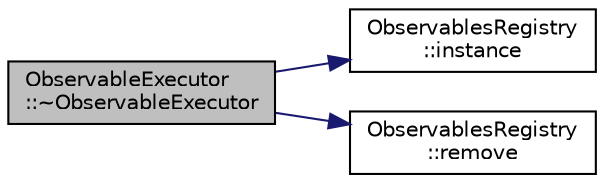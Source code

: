 digraph "ObservableExecutor::~ObservableExecutor"
{
 // LATEX_PDF_SIZE
  edge [fontname="Helvetica",fontsize="10",labelfontname="Helvetica",labelfontsize="10"];
  node [fontname="Helvetica",fontsize="10",shape=record];
  rankdir="LR";
  Node1 [label="ObservableExecutor\l::~ObservableExecutor",height=0.2,width=0.4,color="black", fillcolor="grey75", style="filled", fontcolor="black",tooltip=" "];
  Node1 -> Node2 [color="midnightblue",fontsize="10",style="solid",fontname="Helvetica"];
  Node2 [label="ObservablesRegistry\l::instance",height=0.2,width=0.4,color="black", fillcolor="white", style="filled",URL="$class_observables_registry.html#acfb967f2868cb5d40475756aeb3be6ae",tooltip=" "];
  Node1 -> Node3 [color="midnightblue",fontsize="10",style="solid",fontname="Helvetica"];
  Node3 [label="ObservablesRegistry\l::remove",height=0.2,width=0.4,color="black", fillcolor="white", style="filled",URL="$class_observables_registry.html#ad468817467203b349332440165c8f105",tooltip=" "];
}
